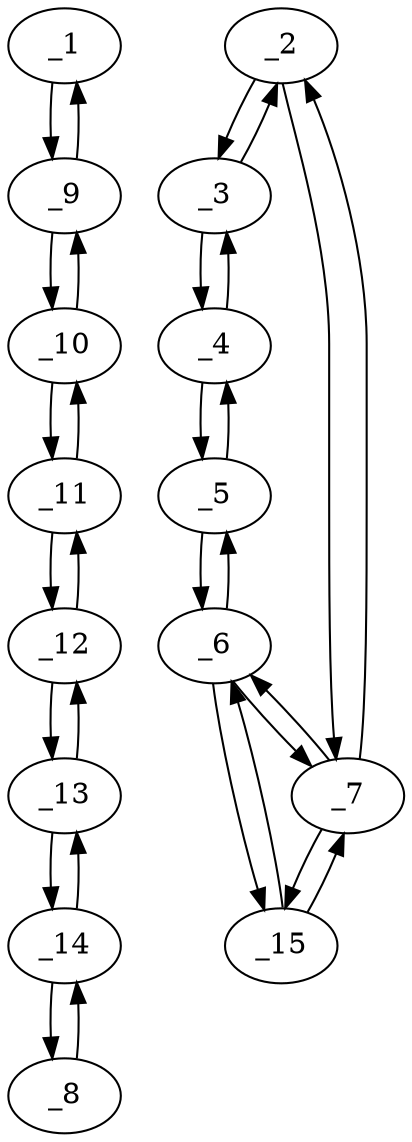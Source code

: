 digraph s1415_08 {
	_1	 [x="142.000000",
		y="89.000000"];
	_9	 [x="127.000000",
		y="96.000000"];
	_1 -> _9	 [angle="2.704965",
		orient="0.422885"];
	_2	 [x="198.000000",
		y="110.000000"];
	_3	 [x="196.000000",
		y="111.000000"];
	_2 -> _3	 [angle="2.677945",
		orient="0.447214"];
	_7	 [x="210.000000",
		y="122.000000"];
	_2 -> _7	 [angle="0.785398",
		orient="0.707107"];
	_3 -> _2	 [angle="-0.463648",
		orient="-0.447214"];
	_4	 [x="196.000000",
		y="113.000000"];
	_3 -> _4	 [angle="1.570796",
		orient="1.000000"];
	_4 -> _3	 [angle="-1.570796",
		orient="-1.000000"];
	_5	 [x="194.000000",
		y="115.000000"];
	_4 -> _5	 [angle="2.356194",
		orient="0.707107"];
	_5 -> _4	 [angle="-0.785398",
		orient="-0.707107"];
	_6	 [x="198.000000",
		y="121.000000"];
	_5 -> _6	 [angle="0.982794",
		orient="0.832050"];
	_6 -> _5	 [angle="-2.158799",
		orient="-0.832050"];
	_6 -> _7	 [angle="0.083141",
		orient="0.083045"];
	_15	 [x="209.000000",
		y="133.000000"];
	_6 -> _15	 [angle="0.828849",
		orient="0.737154"];
	_7 -> _2	 [angle="-2.356194",
		orient="-0.707107"];
	_7 -> _6	 [angle="-3.058451",
		orient="-0.083045"];
	_7 -> _15	 [angle="1.661456",
		orient="0.995893"];
	_8	 [x="78.000000",
		y="170.000000"];
	_14	 [x="85.000000",
		y="155.000000"];
	_8 -> _14	 [angle="-1.134169",
		orient="-0.906183"];
	_9 -> _1	 [angle="-0.436627",
		orient="-0.422885"];
	_10	 [x="118.000000",
		y="109.000000"];
	_9 -> _10	 [angle="2.176341",
		orient="0.822192"];
	_10 -> _9	 [angle="-0.965252",
		orient="-0.822192"];
	_11	 [x="103.000000",
		y="116.000000"];
	_10 -> _11	 [angle="2.704965",
		orient="0.422885"];
	_11 -> _10	 [angle="-0.436627",
		orient="-0.422885"];
	_12	 [x="92.000000",
		y="126.000000"];
	_11 -> _12	 [angle="2.403778",
		orient="0.672673"];
	_12 -> _11	 [angle="-0.737815",
		orient="-0.672673"];
	_13	 [x="86.000000",
		y="138.000000"];
	_12 -> _13	 [angle="2.034444",
		orient="0.894427"];
	_13 -> _12	 [angle="-1.107149",
		orient="-0.894427"];
	_13 -> _14	 [angle="1.629552",
		orient="0.998274"];
	_14 -> _8	 [angle="2.007423",
		orient="0.906183"];
	_14 -> _13	 [angle="-1.512041",
		orient="-0.998274"];
	_15 -> _6	 [angle="-2.312744",
		orient="-0.737154"];
	_15 -> _7	 [angle="-1.480136",
		orient="-0.995893"];
}
